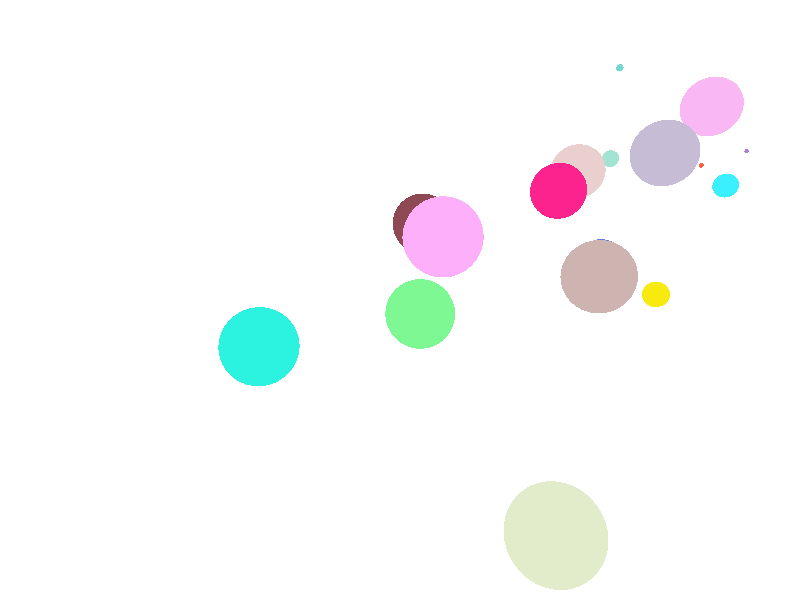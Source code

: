  #include "colors.inc"


 background { color White }


 camera {
   location <5, 5, -2>
   look_at <1, 1, 2>
 }


 light_source { 
   <2, 4, -3>
    color White
 }
 

#declare Rnd_1 = seed(498961);

#declare I=0;     
#while (I< 20)
#declare Nr1 = rand(Rnd_1);
#declare Nr2 = rand(Rnd_1);
#declare Nr3 = rand(Rnd_1);
#declare Nr4 = rand(Rnd_1);
#declare Nr5 = rand(Rnd_1);
#declare Nr6 = rand(Rnd_1);
#declare Nr7 = rand(Rnd_1);
#declare Nr8 = rand(Rnd_1);
sphere {
    < 4*Nr1, 3*Nr2,8*Nr3>, Nr4/2
    texture {
      pigment { rgb <Nr5, Nr6, Nr7> }
    }
 }
 #declare I=I+1;
#end